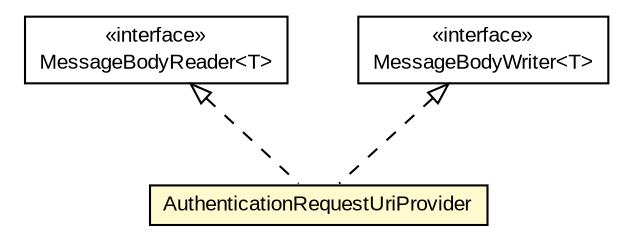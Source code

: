 #!/usr/local/bin/dot
#
# Class diagram 
# Generated by UMLGraph version R5_6-24-gf6e263 (http://www.umlgraph.org/)
#

digraph G {
	edge [fontname="arial",fontsize=10,labelfontname="arial",labelfontsize=10];
	node [fontname="arial",fontsize=10,shape=plaintext];
	nodesep=0.25;
	ranksep=0.5;
	// net.trajano.openidconnect.rs.AuthenticationRequestUriProvider
	c2060 [label=<<table title="net.trajano.openidconnect.rs.AuthenticationRequestUriProvider" border="0" cellborder="1" cellspacing="0" cellpadding="2" port="p" bgcolor="lemonChiffon" href="./AuthenticationRequestUriProvider.html">
		<tr><td><table border="0" cellspacing="0" cellpadding="1">
<tr><td align="center" balign="center"> AuthenticationRequestUriProvider </td></tr>
		</table></td></tr>
		</table>>, URL="./AuthenticationRequestUriProvider.html", fontname="arial", fontcolor="black", fontsize=10.0];
	//net.trajano.openidconnect.rs.AuthenticationRequestUriProvider implements javax.ws.rs.ext.MessageBodyReader<T>
	c2119:p -> c2060:p [dir=back,arrowtail=empty,style=dashed];
	//net.trajano.openidconnect.rs.AuthenticationRequestUriProvider implements javax.ws.rs.ext.MessageBodyWriter<T>
	c2120:p -> c2060:p [dir=back,arrowtail=empty,style=dashed];
	// javax.ws.rs.ext.MessageBodyReader<T>
	c2119 [label=<<table title="javax.ws.rs.ext.MessageBodyReader" border="0" cellborder="1" cellspacing="0" cellpadding="2" port="p" href="http://java.sun.com/j2se/1.4.2/docs/api/javax/ws/rs/ext/MessageBodyReader.html">
		<tr><td><table border="0" cellspacing="0" cellpadding="1">
<tr><td align="center" balign="center"> &#171;interface&#187; </td></tr>
<tr><td align="center" balign="center"> MessageBodyReader&lt;T&gt; </td></tr>
		</table></td></tr>
		</table>>, URL="http://java.sun.com/j2se/1.4.2/docs/api/javax/ws/rs/ext/MessageBodyReader.html", fontname="arial", fontcolor="black", fontsize=10.0];
	// javax.ws.rs.ext.MessageBodyWriter<T>
	c2120 [label=<<table title="javax.ws.rs.ext.MessageBodyWriter" border="0" cellborder="1" cellspacing="0" cellpadding="2" port="p" href="http://java.sun.com/j2se/1.4.2/docs/api/javax/ws/rs/ext/MessageBodyWriter.html">
		<tr><td><table border="0" cellspacing="0" cellpadding="1">
<tr><td align="center" balign="center"> &#171;interface&#187; </td></tr>
<tr><td align="center" balign="center"> MessageBodyWriter&lt;T&gt; </td></tr>
		</table></td></tr>
		</table>>, URL="http://java.sun.com/j2se/1.4.2/docs/api/javax/ws/rs/ext/MessageBodyWriter.html", fontname="arial", fontcolor="black", fontsize=10.0];
}

